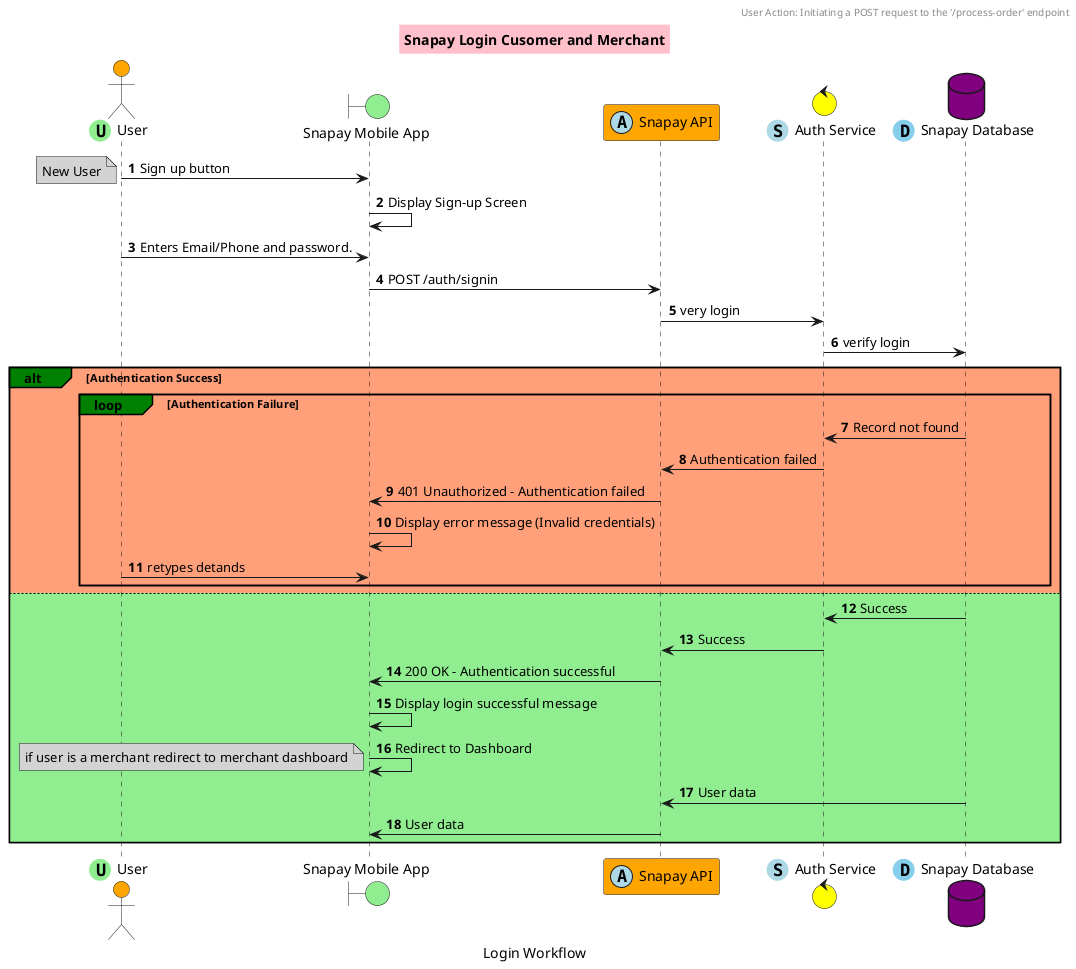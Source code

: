 @startuml login
autonumber

title Snapay Login Cusomer and Merchant

header
    User Action: Initiating a POST request to the '/process-order' endpoint
endheader

caption Login Workflow


skinparam NoteBackgroundColor #LightGrey
skinparam TitleBackgroundColor #Pink
skinparam ParticipantBackgroundColor #Orange
skinparam ActorBackgroundColor #Orange
skinparam DatabaseBackgroundColor #Purple
skinparam BoundaryBackgroundColor #LightGreen
skinparam ControlBackgroundColor #Yellow

actor User <<(U, LightGreen)>>
boundary "Snapay Mobile App" as UI
participant "Snapay API" as API <<(A, LightBlue)>>
control "Auth Service" as AuthService <<(S, LightBlue)>>
database "Snapay Database" as Database <<(D, SkyBlue)>>

User -> UI : Sign up button
note left : New User
UI -> UI  : Display Sign-up Screen
User -> UI : Enters Email/Phone and password.
UI -> API : POST /auth/signin
        API -> AuthService : very login
        AuthService -> Database : verify login
    alt#green #LightSalmon Authentication Success
         loop#Green  Authentication Failure
            Database -> AuthService  : Record not found
            AuthService -> API : Authentication failed
            API -> UI : 401 Unauthorized - Authentication failed
            UI -> UI  : Display error message (Invalid credentials)
            User -> UI : retypes detands    
        end
    else #LightGreen
        Database -> AuthService : Success
        AuthService -> API: Success
        API -> UI : 200 OK - Authentication successful
        UI -> UI  : Display login successful message
        UI -> UI : Redirect to Dashboard
        note left : if user is a merchant redirect to merchant dashboard
        Database -> API : User data
        API -> UI  : User data
    end
@enduml